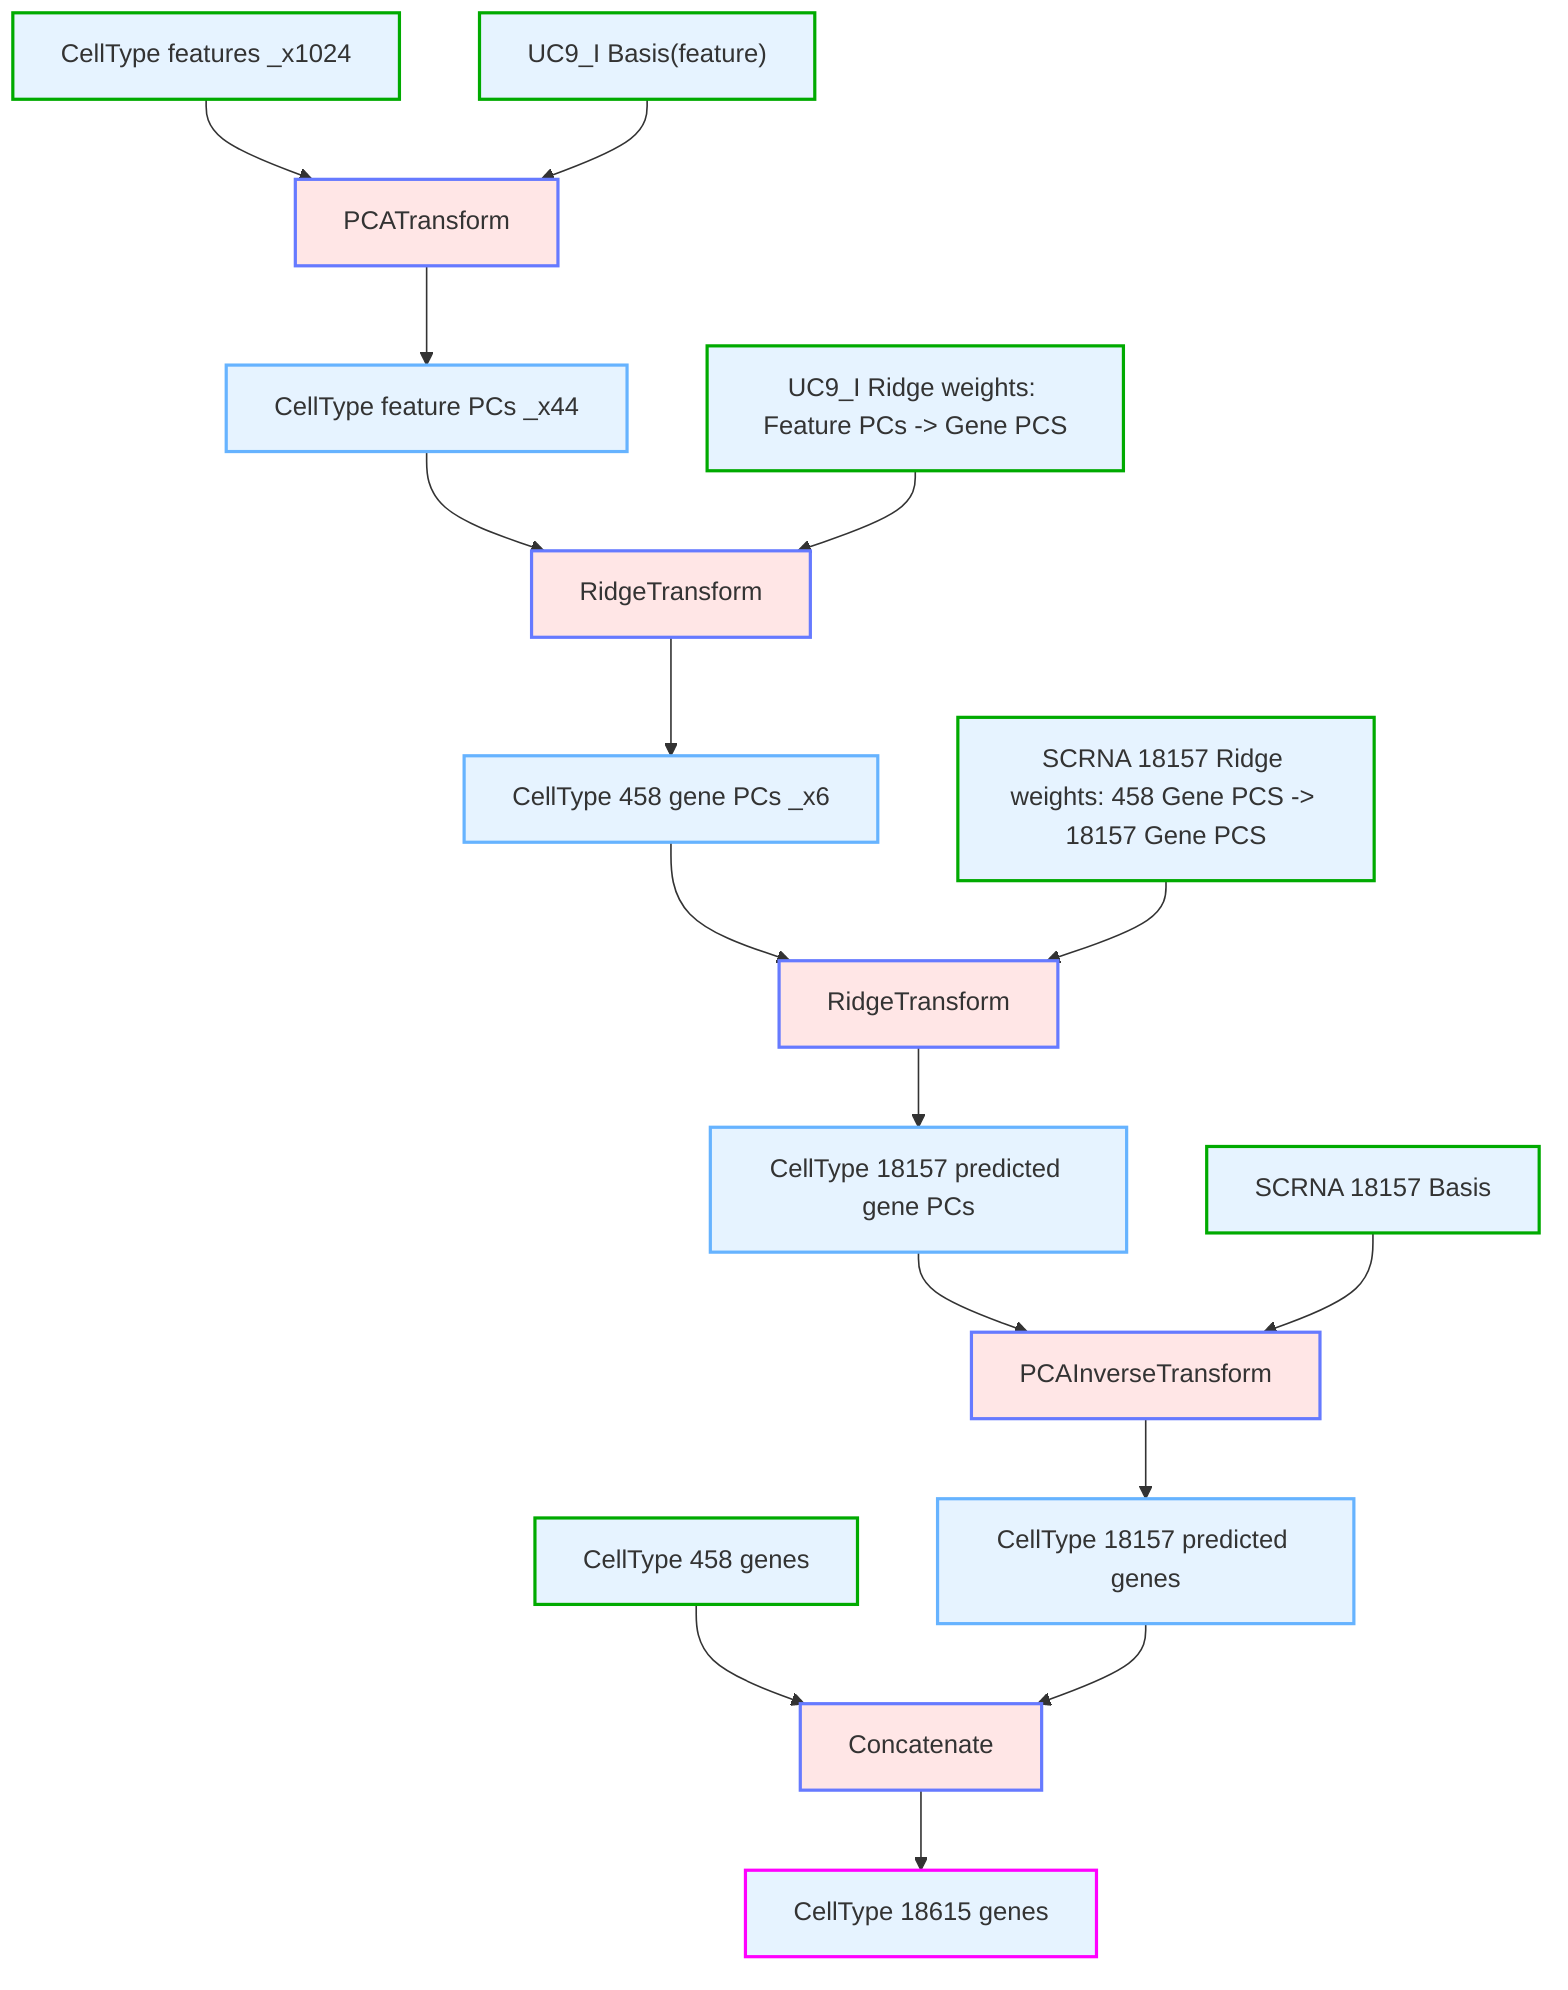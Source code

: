 %%{init: {'themeVariables': {'nodeTextColor':'#000'}}}%%
flowchart TD
    classDef data fill:#e6f3ff,stroke:#66b3ff,stroke-width:2px
    classDef op fill:#ffe6e6,stroke:#667aff,stroke-width:2px,shape:round-rect
    classDef inputData fill:#e6f3ff,stroke:#00AA00,stroke-width:2px
    classDef outputData fill:#e6f3ff,stroke:#FF00FF,stroke-width:2px
    classDef outputMetric fill:#e6f3ff,stroke:#FFFF00,stroke-width:2px

    data5["UC9_I Basis(feature)"]:::inputData  
    data10["UC9_I Ridge weights: Feature PCs -> Gene PCS"]:::inputData
    data19["SCRNA 18157 Basis"]:::inputData
    data22["SCRNA 18157 Ridge weights: 458 Gene PCS -> 18157 Gene PCS"]:::inputData
    data30["CellType features _x1024"]:::inputData 
    data40["CellType 18615 genes"]:::outputData  

    op21["PCATransform"]:::op
    op23["RidgeTransform"]:::op
    op25["RidgeTransform"]:::op
    op27["PCAInverseTransform"]:::op
    op29["Concatenate"]:::op

    data30 & data5 --> op21
    op21 --> data32["CellType feature PCs _x44"]:::data
    data32 & data10 --> op23 --> data34["CellType 458 gene PCs _x6"]:::data
    data34 & data22 --> op25 --> data36["CellType 18157 predicted gene PCs"]:::data
    data36 & data19 --> op27 --> data38["CellType 18157 predicted genes"]:::data
    data42["CellType 458 genes"]:::inputData
    data42 & data38 --> op29 --> data40